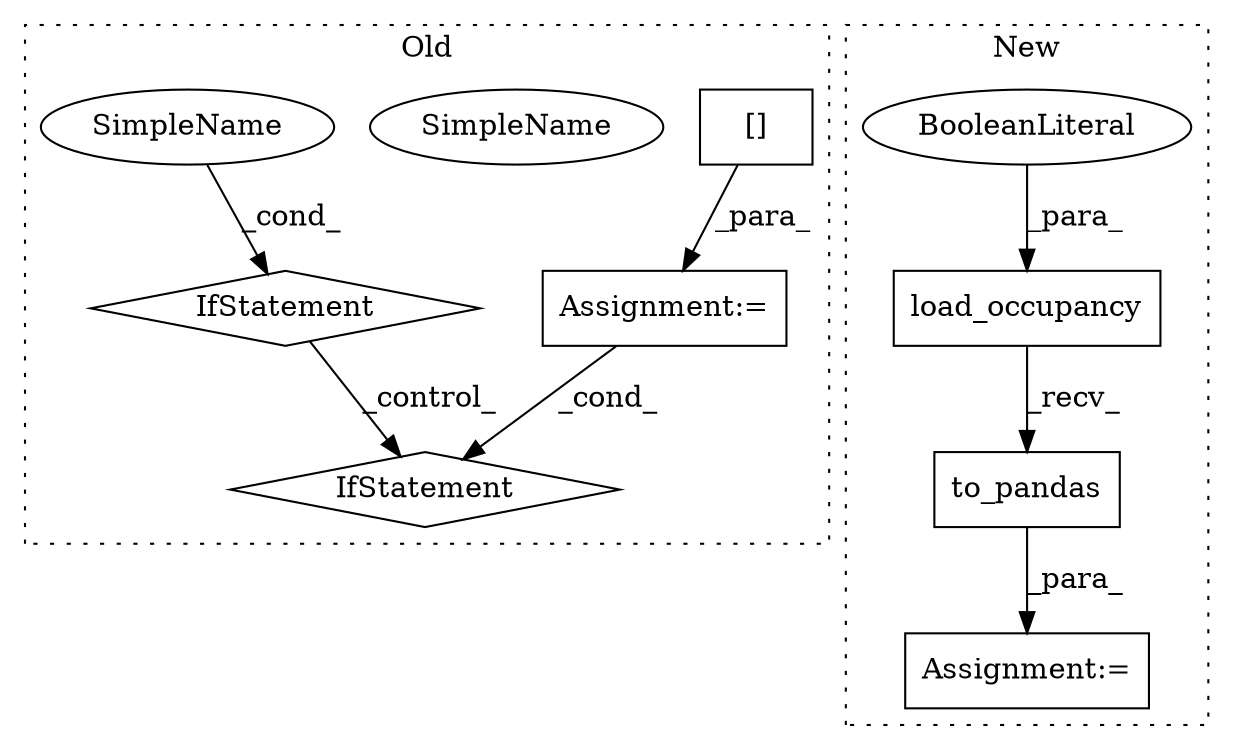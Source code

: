 digraph G {
subgraph cluster0 {
1 [label="IfStatement" a="25" s="4423" l="3" shape="diamond"];
5 [label="Assignment:=" a="7" s="4510" l="27" shape="box"];
7 [label="[]" a="2" s="4518,4527" l="3,1" shape="box"];
8 [label="SimpleName" a="42" s="4532" l="5" shape="ellipse"];
9 [label="IfStatement" a="25" s="4510" l="27" shape="diamond"];
10 [label="SimpleName" a="42" s="4532" l="5" shape="ellipse"];
label = "Old";
style="dotted";
}
subgraph cluster1 {
2 [label="load_occupancy" a="32" s="4184,4203" l="15,1" shape="box"];
3 [label="BooleanLiteral" a="9" s="4199" l="4" shape="ellipse"];
4 [label="Assignment:=" a="7" s="4230" l="2" shape="box"];
6 [label="to_pandas" a="32" s="4237" l="11" shape="box"];
label = "New";
style="dotted";
}
2 -> 6 [label="_recv_"];
3 -> 2 [label="_para_"];
5 -> 1 [label="_cond_"];
6 -> 4 [label="_para_"];
7 -> 5 [label="_para_"];
9 -> 1 [label="_control_"];
10 -> 9 [label="_cond_"];
}